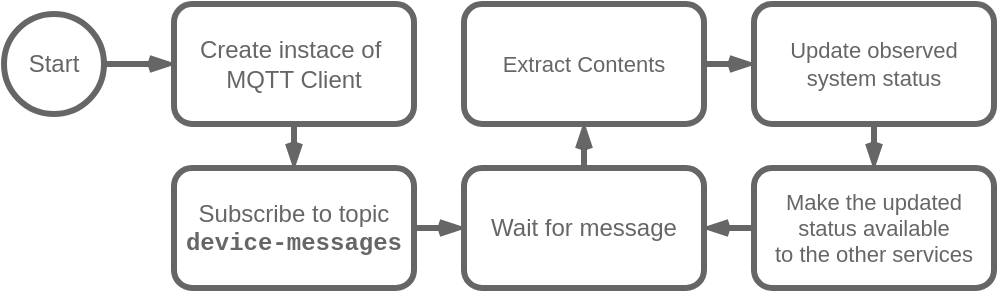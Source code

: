 <mxfile version="21.6.5" type="device">
  <diagram name="Page-1" id="BeeQXuH5mpLVNXQqc5U8">
    <mxGraphModel dx="1037" dy="634" grid="1" gridSize="10" guides="1" tooltips="1" connect="1" arrows="1" fold="1" page="1" pageScale="1" pageWidth="850" pageHeight="1100" math="0" shadow="0">
      <root>
        <mxCell id="0" />
        <mxCell id="1" parent="0" />
        <mxCell id="tAaDNLIEK-Dx4jZg-7GC-17" style="edgeStyle=orthogonalEdgeStyle;shape=connector;curved=0;rounded=1;orthogonalLoop=1;jettySize=auto;html=1;labelBackgroundColor=default;strokeColor=#666666;strokeWidth=3;align=center;verticalAlign=middle;fontFamily=Helvetica;fontSize=11;fontColor=#666666;endArrow=openThin;endFill=0;fillColor=#FAE5C7;" edge="1" parent="1" source="tAaDNLIEK-Dx4jZg-7GC-2" target="tAaDNLIEK-Dx4jZg-7GC-4">
          <mxGeometry relative="1" as="geometry" />
        </mxCell>
        <mxCell id="tAaDNLIEK-Dx4jZg-7GC-2" value="Start" style="ellipse;whiteSpace=wrap;html=1;aspect=fixed;strokeColor=#666666;fontColor=#666666;fillColor=#FFFFFF;strokeWidth=3;" vertex="1" parent="1">
          <mxGeometry x="95" y="475" width="50" height="50" as="geometry" />
        </mxCell>
        <mxCell id="tAaDNLIEK-Dx4jZg-7GC-18" style="edgeStyle=orthogonalEdgeStyle;shape=connector;curved=0;rounded=1;orthogonalLoop=1;jettySize=auto;html=1;labelBackgroundColor=default;strokeColor=#666666;strokeWidth=3;align=center;verticalAlign=middle;fontFamily=Helvetica;fontSize=11;fontColor=#666666;endArrow=openThin;endFill=0;fillColor=#FAE5C7;" edge="1" parent="1" source="tAaDNLIEK-Dx4jZg-7GC-4" target="tAaDNLIEK-Dx4jZg-7GC-9">
          <mxGeometry relative="1" as="geometry" />
        </mxCell>
        <mxCell id="tAaDNLIEK-Dx4jZg-7GC-4" value="Create instace of&amp;nbsp;&lt;br&gt;MQTT Client" style="rounded=1;whiteSpace=wrap;html=1;strokeColor=#666666;fontColor=#666666;fillColor=#FFFFFF;strokeWidth=3;" vertex="1" parent="1">
          <mxGeometry x="180" y="470" width="120" height="60" as="geometry" />
        </mxCell>
        <mxCell id="tAaDNLIEK-Dx4jZg-7GC-19" style="edgeStyle=orthogonalEdgeStyle;shape=connector;curved=0;rounded=1;orthogonalLoop=1;jettySize=auto;html=1;labelBackgroundColor=default;strokeColor=#666666;strokeWidth=3;align=center;verticalAlign=middle;fontFamily=Helvetica;fontSize=11;fontColor=#666666;endArrow=openThin;endFill=0;fillColor=#FAE5C7;" edge="1" parent="1" source="tAaDNLIEK-Dx4jZg-7GC-9" target="tAaDNLIEK-Dx4jZg-7GC-25">
          <mxGeometry relative="1" as="geometry">
            <mxPoint x="380" y="552" as="targetPoint" />
          </mxGeometry>
        </mxCell>
        <mxCell id="tAaDNLIEK-Dx4jZg-7GC-9" value="Subscribe to topic&lt;br&gt;&lt;font face=&quot;Courier New&quot;&gt;&lt;b&gt;device-messages&lt;/b&gt;&lt;/font&gt;" style="rounded=1;whiteSpace=wrap;html=1;strokeColor=#666666;fontColor=#666666;fillColor=#FFFFFF;strokeWidth=3;" vertex="1" parent="1">
          <mxGeometry x="180" y="552" width="120" height="60" as="geometry" />
        </mxCell>
        <mxCell id="tAaDNLIEK-Dx4jZg-7GC-21" style="edgeStyle=orthogonalEdgeStyle;shape=connector;curved=0;rounded=1;orthogonalLoop=1;jettySize=auto;html=1;labelBackgroundColor=default;strokeColor=#666666;strokeWidth=3;align=center;verticalAlign=middle;fontFamily=Helvetica;fontSize=11;fontColor=#666666;endArrow=openThin;endFill=0;fillColor=#FAE5C7;" edge="1" parent="1" source="tAaDNLIEK-Dx4jZg-7GC-11" target="tAaDNLIEK-Dx4jZg-7GC-13">
          <mxGeometry relative="1" as="geometry" />
        </mxCell>
        <mxCell id="tAaDNLIEK-Dx4jZg-7GC-11" value="Extract Contents" style="rounded=1;whiteSpace=wrap;html=1;strokeColor=#666666;strokeWidth=3;align=center;verticalAlign=middle;fontFamily=Helvetica;fontSize=11;fontColor=#666666;fillColor=#FFFFFF;" vertex="1" parent="1">
          <mxGeometry x="325" y="470" width="120" height="60" as="geometry" />
        </mxCell>
        <mxCell id="tAaDNLIEK-Dx4jZg-7GC-22" style="edgeStyle=orthogonalEdgeStyle;shape=connector;curved=0;rounded=1;orthogonalLoop=1;jettySize=auto;html=1;labelBackgroundColor=default;strokeColor=#666666;strokeWidth=3;align=center;verticalAlign=middle;fontFamily=Helvetica;fontSize=11;fontColor=#666666;endArrow=openThin;endFill=0;fillColor=#FAE5C7;" edge="1" parent="1" source="tAaDNLIEK-Dx4jZg-7GC-13" target="tAaDNLIEK-Dx4jZg-7GC-15">
          <mxGeometry relative="1" as="geometry" />
        </mxCell>
        <mxCell id="tAaDNLIEK-Dx4jZg-7GC-13" value="Update observed&lt;br&gt;system status" style="rounded=1;whiteSpace=wrap;html=1;strokeColor=#666666;strokeWidth=3;align=center;verticalAlign=middle;fontFamily=Helvetica;fontSize=11;fontColor=#666666;fillColor=#FFFFFF;" vertex="1" parent="1">
          <mxGeometry x="470" y="470" width="120" height="60" as="geometry" />
        </mxCell>
        <mxCell id="Xe_NsLfLY9iD38-KMKIU-3" value="" style="edgeStyle=orthogonalEdgeStyle;shape=connector;curved=0;rounded=1;orthogonalLoop=1;jettySize=auto;html=1;labelBackgroundColor=default;strokeColor=#666666;strokeWidth=3;fontFamily=Helvetica;fontSize=12;fontColor=#666666;startArrow=none;startFill=0;endArrow=openThin;endFill=0;" edge="1" parent="1" source="tAaDNLIEK-Dx4jZg-7GC-15" target="tAaDNLIEK-Dx4jZg-7GC-25">
          <mxGeometry relative="1" as="geometry" />
        </mxCell>
        <mxCell id="tAaDNLIEK-Dx4jZg-7GC-15" value="Make the updated status available&lt;br&gt;to the other services" style="rounded=1;whiteSpace=wrap;html=1;strokeColor=#666666;strokeWidth=3;align=center;verticalAlign=middle;fontFamily=Helvetica;fontSize=11;fontColor=#666666;fillColor=#FFFFFF;" vertex="1" parent="1">
          <mxGeometry x="470" y="552" width="120" height="60" as="geometry" />
        </mxCell>
        <mxCell id="Xe_NsLfLY9iD38-KMKIU-6" value="" style="edgeStyle=orthogonalEdgeStyle;shape=connector;curved=0;rounded=1;orthogonalLoop=1;jettySize=auto;html=1;labelBackgroundColor=default;strokeColor=#666666;strokeWidth=3;fontFamily=Helvetica;fontSize=12;fontColor=#666666;startArrow=none;startFill=0;endArrow=openThin;endFill=0;" edge="1" parent="1" source="tAaDNLIEK-Dx4jZg-7GC-25" target="tAaDNLIEK-Dx4jZg-7GC-11">
          <mxGeometry relative="1" as="geometry" />
        </mxCell>
        <mxCell id="tAaDNLIEK-Dx4jZg-7GC-25" value="&lt;font style=&quot;&quot; face=&quot;Helvetica&quot;&gt;Wait for message&lt;/font&gt;" style="rounded=1;whiteSpace=wrap;html=1;strokeColor=#666666;fontColor=#666666;fillColor=#FFFFFF;strokeWidth=3;" vertex="1" parent="1">
          <mxGeometry x="325" y="552" width="120" height="60" as="geometry" />
        </mxCell>
      </root>
    </mxGraphModel>
  </diagram>
</mxfile>

